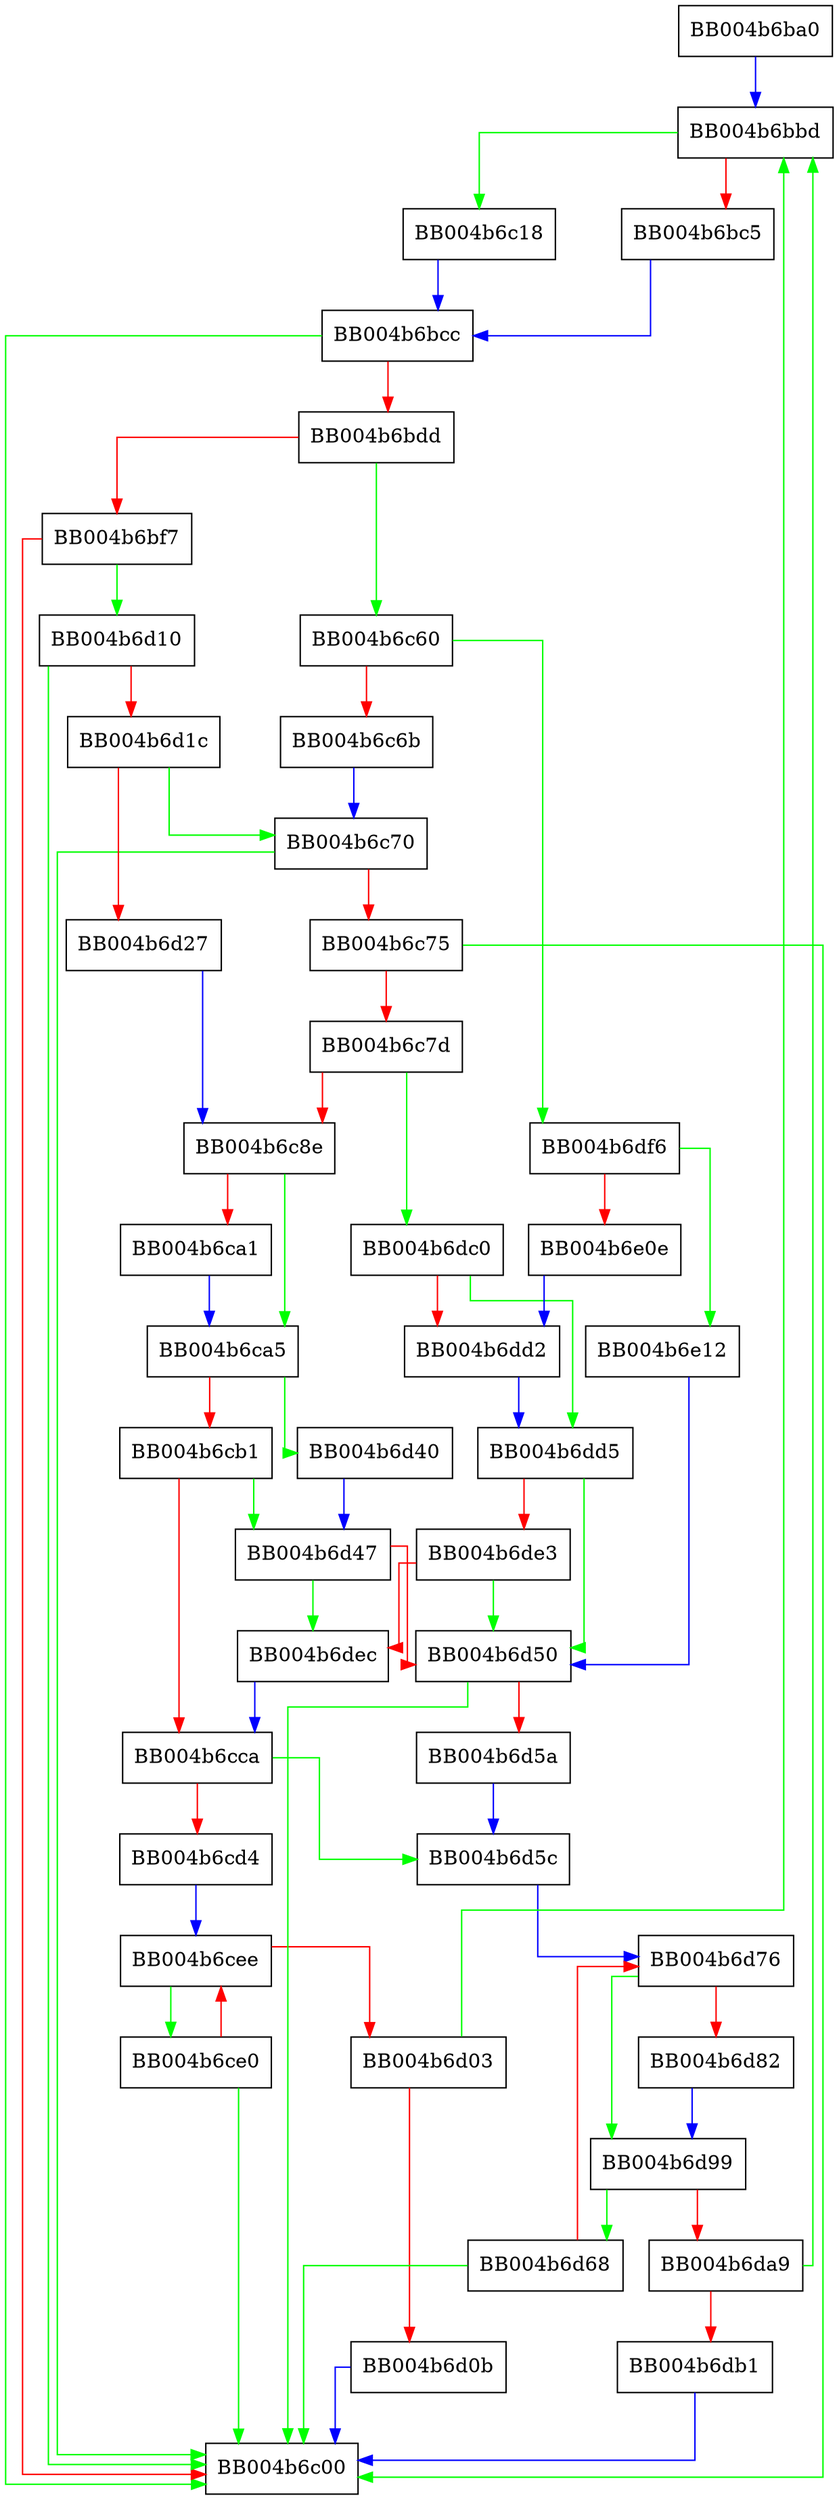 digraph ossl_quic_reactor_block_until_pred {
  node [shape="box"];
  graph [splines=ortho];
  BB004b6ba0 -> BB004b6bbd [color="blue"];
  BB004b6bbd -> BB004b6c18 [color="green"];
  BB004b6bbd -> BB004b6bc5 [color="red"];
  BB004b6bc5 -> BB004b6bcc [color="blue"];
  BB004b6bcc -> BB004b6c00 [color="green"];
  BB004b6bcc -> BB004b6bdd [color="red"];
  BB004b6bdd -> BB004b6c60 [color="green"];
  BB004b6bdd -> BB004b6bf7 [color="red"];
  BB004b6bf7 -> BB004b6d10 [color="green"];
  BB004b6bf7 -> BB004b6c00 [color="red"];
  BB004b6c18 -> BB004b6bcc [color="blue"];
  BB004b6c60 -> BB004b6df6 [color="green"];
  BB004b6c60 -> BB004b6c6b [color="red"];
  BB004b6c6b -> BB004b6c70 [color="blue"];
  BB004b6c70 -> BB004b6c00 [color="green"];
  BB004b6c70 -> BB004b6c75 [color="red"];
  BB004b6c75 -> BB004b6c00 [color="green"];
  BB004b6c75 -> BB004b6c7d [color="red"];
  BB004b6c7d -> BB004b6dc0 [color="green"];
  BB004b6c7d -> BB004b6c8e [color="red"];
  BB004b6c8e -> BB004b6ca5 [color="green"];
  BB004b6c8e -> BB004b6ca1 [color="red"];
  BB004b6ca1 -> BB004b6ca5 [color="blue"];
  BB004b6ca5 -> BB004b6d40 [color="green"];
  BB004b6ca5 -> BB004b6cb1 [color="red"];
  BB004b6cb1 -> BB004b6d47 [color="green"];
  BB004b6cb1 -> BB004b6cca [color="red"];
  BB004b6cca -> BB004b6d5c [color="green"];
  BB004b6cca -> BB004b6cd4 [color="red"];
  BB004b6cd4 -> BB004b6cee [color="blue"];
  BB004b6ce0 -> BB004b6c00 [color="green"];
  BB004b6ce0 -> BB004b6cee [color="red"];
  BB004b6cee -> BB004b6ce0 [color="green"];
  BB004b6cee -> BB004b6d03 [color="red"];
  BB004b6d03 -> BB004b6bbd [color="green"];
  BB004b6d03 -> BB004b6d0b [color="red"];
  BB004b6d0b -> BB004b6c00 [color="blue"];
  BB004b6d10 -> BB004b6c00 [color="green"];
  BB004b6d10 -> BB004b6d1c [color="red"];
  BB004b6d1c -> BB004b6c70 [color="green"];
  BB004b6d1c -> BB004b6d27 [color="red"];
  BB004b6d27 -> BB004b6c8e [color="blue"];
  BB004b6d40 -> BB004b6d47 [color="blue"];
  BB004b6d47 -> BB004b6dec [color="green"];
  BB004b6d47 -> BB004b6d50 [color="red"];
  BB004b6d50 -> BB004b6c00 [color="green"];
  BB004b6d50 -> BB004b6d5a [color="red"];
  BB004b6d5a -> BB004b6d5c [color="blue"];
  BB004b6d5c -> BB004b6d76 [color="blue"];
  BB004b6d68 -> BB004b6c00 [color="green"];
  BB004b6d68 -> BB004b6d76 [color="red"];
  BB004b6d76 -> BB004b6d99 [color="green"];
  BB004b6d76 -> BB004b6d82 [color="red"];
  BB004b6d82 -> BB004b6d99 [color="blue"];
  BB004b6d99 -> BB004b6d68 [color="green"];
  BB004b6d99 -> BB004b6da9 [color="red"];
  BB004b6da9 -> BB004b6bbd [color="green"];
  BB004b6da9 -> BB004b6db1 [color="red"];
  BB004b6db1 -> BB004b6c00 [color="blue"];
  BB004b6dc0 -> BB004b6dd5 [color="green"];
  BB004b6dc0 -> BB004b6dd2 [color="red"];
  BB004b6dd2 -> BB004b6dd5 [color="blue"];
  BB004b6dd5 -> BB004b6d50 [color="green"];
  BB004b6dd5 -> BB004b6de3 [color="red"];
  BB004b6de3 -> BB004b6d50 [color="green"];
  BB004b6de3 -> BB004b6dec [color="red"];
  BB004b6dec -> BB004b6cca [color="blue"];
  BB004b6df6 -> BB004b6e12 [color="green"];
  BB004b6df6 -> BB004b6e0e [color="red"];
  BB004b6e0e -> BB004b6dd2 [color="blue"];
  BB004b6e12 -> BB004b6d50 [color="blue"];
}